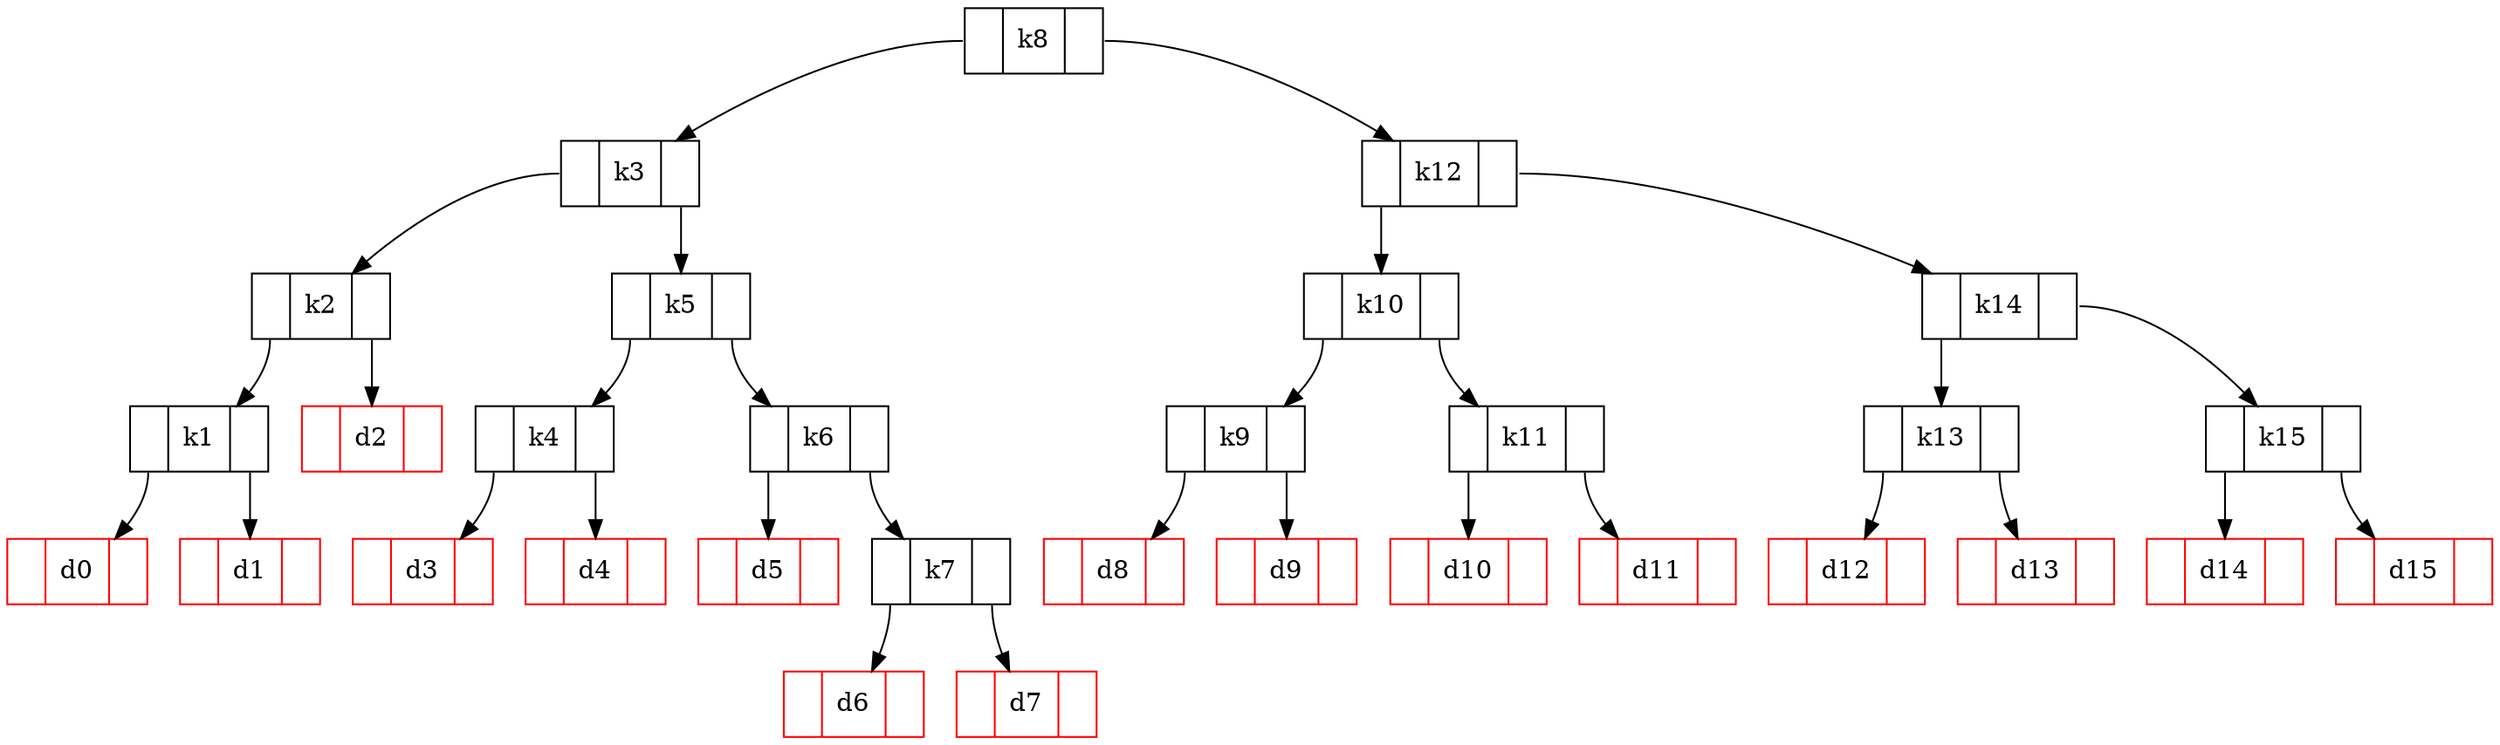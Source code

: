 digraph {
	node [shape = record];
	0 [label = "<0>  |<1>k8|<2>  "];
	0: 0 -> 1;
	1 [label = "<0>  |<1>k3|<2>  "];
	1: 0 -> 2;
	2 [label = "<0>  |<1>k2|<2>  "];
	2: 0 -> 3;
	3 [label = "<0>  |<1>k1|<2>  "];
	3: 0 -> 4;
	4 [label = "<0>  |<1>d0|<2>  ",color=Red];
	3: 2 -> 5;
	5 [label = "<0>  |<1>d1|<2>  ",color=Red];
	2: 2 -> 6;
	6 [label = "<0>  |<1>d2|<2>  ",color=Red];
	1: 2 -> 7;
	7 [label = "<0>  |<1>k5|<2>  "];
	7: 0 -> 8;
	8 [label = "<0>  |<1>k4|<2>  "];
	8: 0 -> 9;
	9 [label = "<0>  |<1>d3|<2>  ",color=Red];
	8: 2 -> 10;
	10 [label = "<0>  |<1>d4|<2>  ",color=Red];
	7: 2 -> 11;
	11 [label = "<0>  |<1>k6|<2>  "];
	11: 0 -> 12;
	12 [label = "<0>  |<1>d5|<2>  ",color=Red];
	11: 2 -> 13;
	13 [label = "<0>  |<1>k7|<2>  "];
	13: 0 -> 14;
	14 [label = "<0>  |<1>d6|<2>  ",color=Red];
	13: 2 -> 15;
	15 [label = "<0>  |<1>d7|<2>  ",color=Red];
	0: 2 -> 16;
	16 [label = "<0>  |<1>k12|<2>  "];
	16: 0 -> 17;
	17 [label = "<0>  |<1>k10|<2>  "];
	17: 0 -> 18;
	18 [label = "<0>  |<1>k9|<2>  "];
	18: 0 -> 19;
	19 [label = "<0>  |<1>d8|<2>  ",color=Red];
	18: 2 -> 20;
	20 [label = "<0>  |<1>d9|<2>  ",color=Red];
	17: 2 -> 21;
	21 [label = "<0>  |<1>k11|<2>  "];
	21: 0 -> 22;
	22 [label = "<0>  |<1>d10|<2>  ",color=Red];
	21: 2 -> 23;
	23 [label = "<0>  |<1>d11|<2>  ",color=Red];
	16: 2 -> 24;
	24 [label = "<0>  |<1>k14|<2>  "];
	24: 0 -> 25;
	25 [label = "<0>  |<1>k13|<2>  "];
	25: 0 -> 26;
	26 [label = "<0>  |<1>d12|<2>  ",color=Red];
	25: 2 -> 27;
	27 [label = "<0>  |<1>d13|<2>  ",color=Red];
	24: 2 -> 28;
	28 [label = "<0>  |<1>k15|<2>  "];
	28: 0 -> 29;
	29 [label = "<0>  |<1>d14|<2>  ",color=Red];
	28: 2 -> 30;
	30 [label = "<0>  |<1>d15|<2>  ",color=Red];
}
